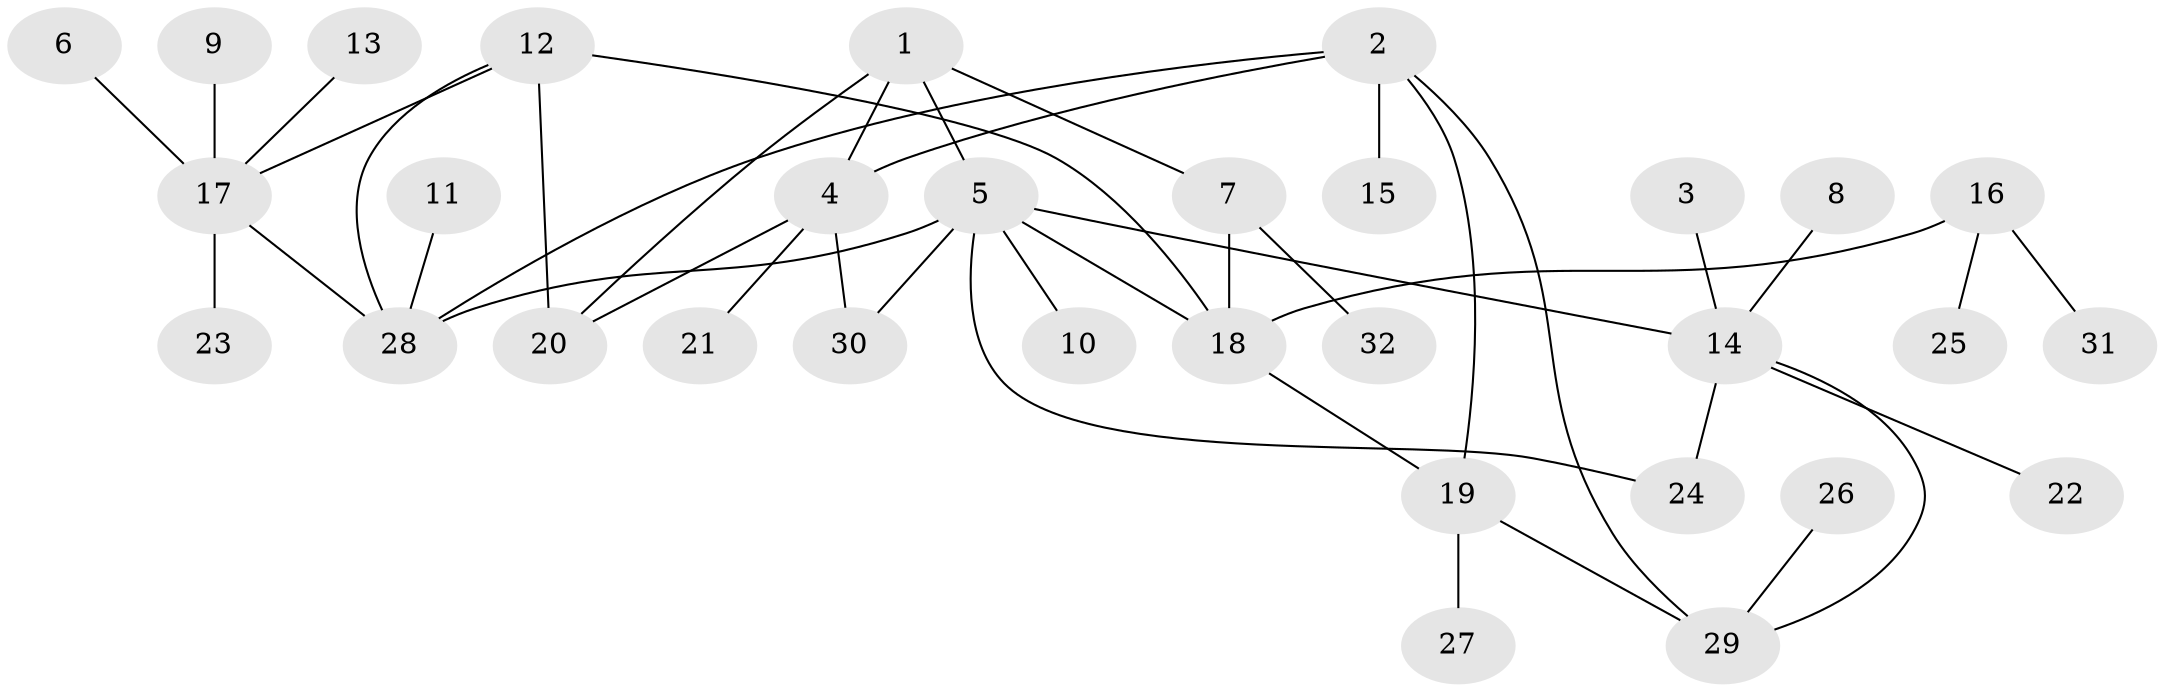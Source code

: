 // original degree distribution, {8: 0.031746031746031744, 5: 0.09523809523809523, 7: 0.015873015873015872, 10: 0.015873015873015872, 3: 0.047619047619047616, 6: 0.047619047619047616, 4: 0.015873015873015872, 2: 0.15873015873015872, 1: 0.5714285714285714}
// Generated by graph-tools (version 1.1) at 2025/02/03/09/25 03:02:35]
// undirected, 32 vertices, 42 edges
graph export_dot {
graph [start="1"]
  node [color=gray90,style=filled];
  1;
  2;
  3;
  4;
  5;
  6;
  7;
  8;
  9;
  10;
  11;
  12;
  13;
  14;
  15;
  16;
  17;
  18;
  19;
  20;
  21;
  22;
  23;
  24;
  25;
  26;
  27;
  28;
  29;
  30;
  31;
  32;
  1 -- 4 [weight=1.0];
  1 -- 5 [weight=1.0];
  1 -- 7 [weight=1.0];
  1 -- 20 [weight=1.0];
  2 -- 4 [weight=1.0];
  2 -- 15 [weight=1.0];
  2 -- 19 [weight=1.0];
  2 -- 28 [weight=1.0];
  2 -- 29 [weight=1.0];
  3 -- 14 [weight=1.0];
  4 -- 20 [weight=1.0];
  4 -- 21 [weight=1.0];
  4 -- 30 [weight=1.0];
  5 -- 10 [weight=1.0];
  5 -- 14 [weight=1.0];
  5 -- 18 [weight=1.0];
  5 -- 24 [weight=1.0];
  5 -- 28 [weight=2.0];
  5 -- 30 [weight=1.0];
  6 -- 17 [weight=1.0];
  7 -- 18 [weight=2.0];
  7 -- 32 [weight=1.0];
  8 -- 14 [weight=1.0];
  9 -- 17 [weight=1.0];
  11 -- 28 [weight=1.0];
  12 -- 17 [weight=1.0];
  12 -- 18 [weight=1.0];
  12 -- 20 [weight=1.0];
  12 -- 28 [weight=1.0];
  13 -- 17 [weight=1.0];
  14 -- 22 [weight=1.0];
  14 -- 24 [weight=1.0];
  14 -- 29 [weight=1.0];
  16 -- 18 [weight=1.0];
  16 -- 25 [weight=1.0];
  16 -- 31 [weight=1.0];
  17 -- 23 [weight=1.0];
  17 -- 28 [weight=1.0];
  18 -- 19 [weight=1.0];
  19 -- 27 [weight=1.0];
  19 -- 29 [weight=1.0];
  26 -- 29 [weight=1.0];
}
